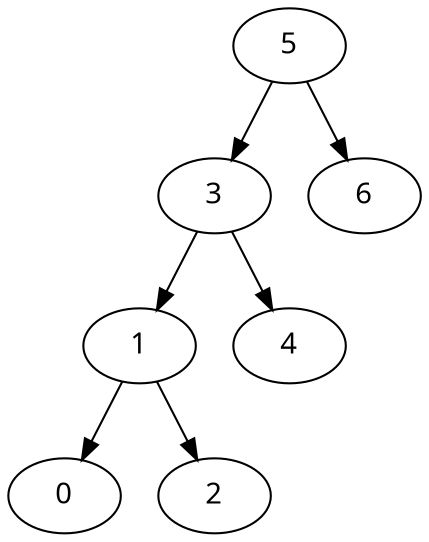 digraph arbre {
    node [fontname="Courrier"];
    0 [label="0"];
    1 [label="1"];
    2 [label="2"];
    3 [label="3"];
    4 [label="4"];
    5 [label="5"];
    6 [label="6"];

    5 -> 6;
    5 -> 3;

    3 -> 1;
    3 -> 4;

    1 -> 2;
    1 -> 0;
}
